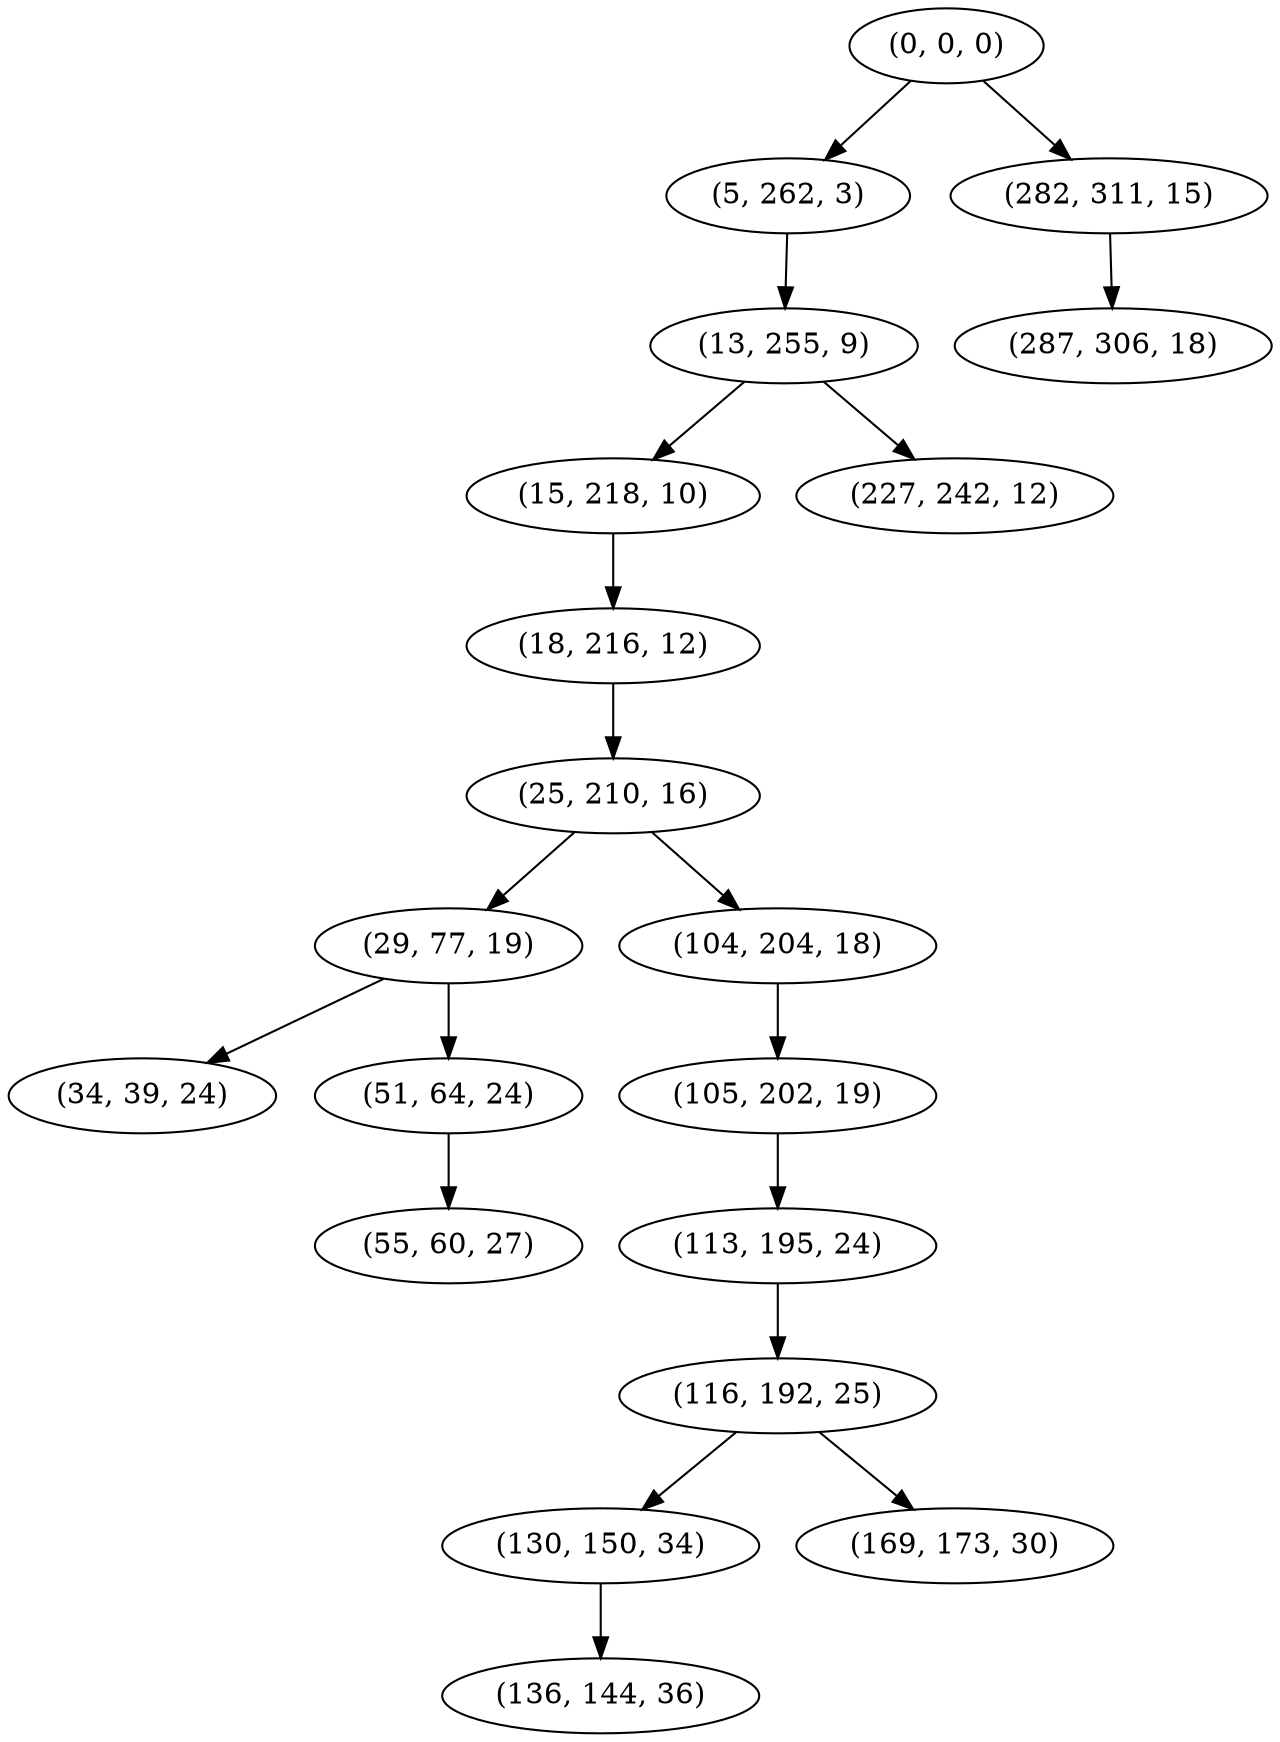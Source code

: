digraph tree {
    "(0, 0, 0)";
    "(5, 262, 3)";
    "(13, 255, 9)";
    "(15, 218, 10)";
    "(18, 216, 12)";
    "(25, 210, 16)";
    "(29, 77, 19)";
    "(34, 39, 24)";
    "(51, 64, 24)";
    "(55, 60, 27)";
    "(104, 204, 18)";
    "(105, 202, 19)";
    "(113, 195, 24)";
    "(116, 192, 25)";
    "(130, 150, 34)";
    "(136, 144, 36)";
    "(169, 173, 30)";
    "(227, 242, 12)";
    "(282, 311, 15)";
    "(287, 306, 18)";
    "(0, 0, 0)" -> "(5, 262, 3)";
    "(0, 0, 0)" -> "(282, 311, 15)";
    "(5, 262, 3)" -> "(13, 255, 9)";
    "(13, 255, 9)" -> "(15, 218, 10)";
    "(13, 255, 9)" -> "(227, 242, 12)";
    "(15, 218, 10)" -> "(18, 216, 12)";
    "(18, 216, 12)" -> "(25, 210, 16)";
    "(25, 210, 16)" -> "(29, 77, 19)";
    "(25, 210, 16)" -> "(104, 204, 18)";
    "(29, 77, 19)" -> "(34, 39, 24)";
    "(29, 77, 19)" -> "(51, 64, 24)";
    "(51, 64, 24)" -> "(55, 60, 27)";
    "(104, 204, 18)" -> "(105, 202, 19)";
    "(105, 202, 19)" -> "(113, 195, 24)";
    "(113, 195, 24)" -> "(116, 192, 25)";
    "(116, 192, 25)" -> "(130, 150, 34)";
    "(116, 192, 25)" -> "(169, 173, 30)";
    "(130, 150, 34)" -> "(136, 144, 36)";
    "(282, 311, 15)" -> "(287, 306, 18)";
}
